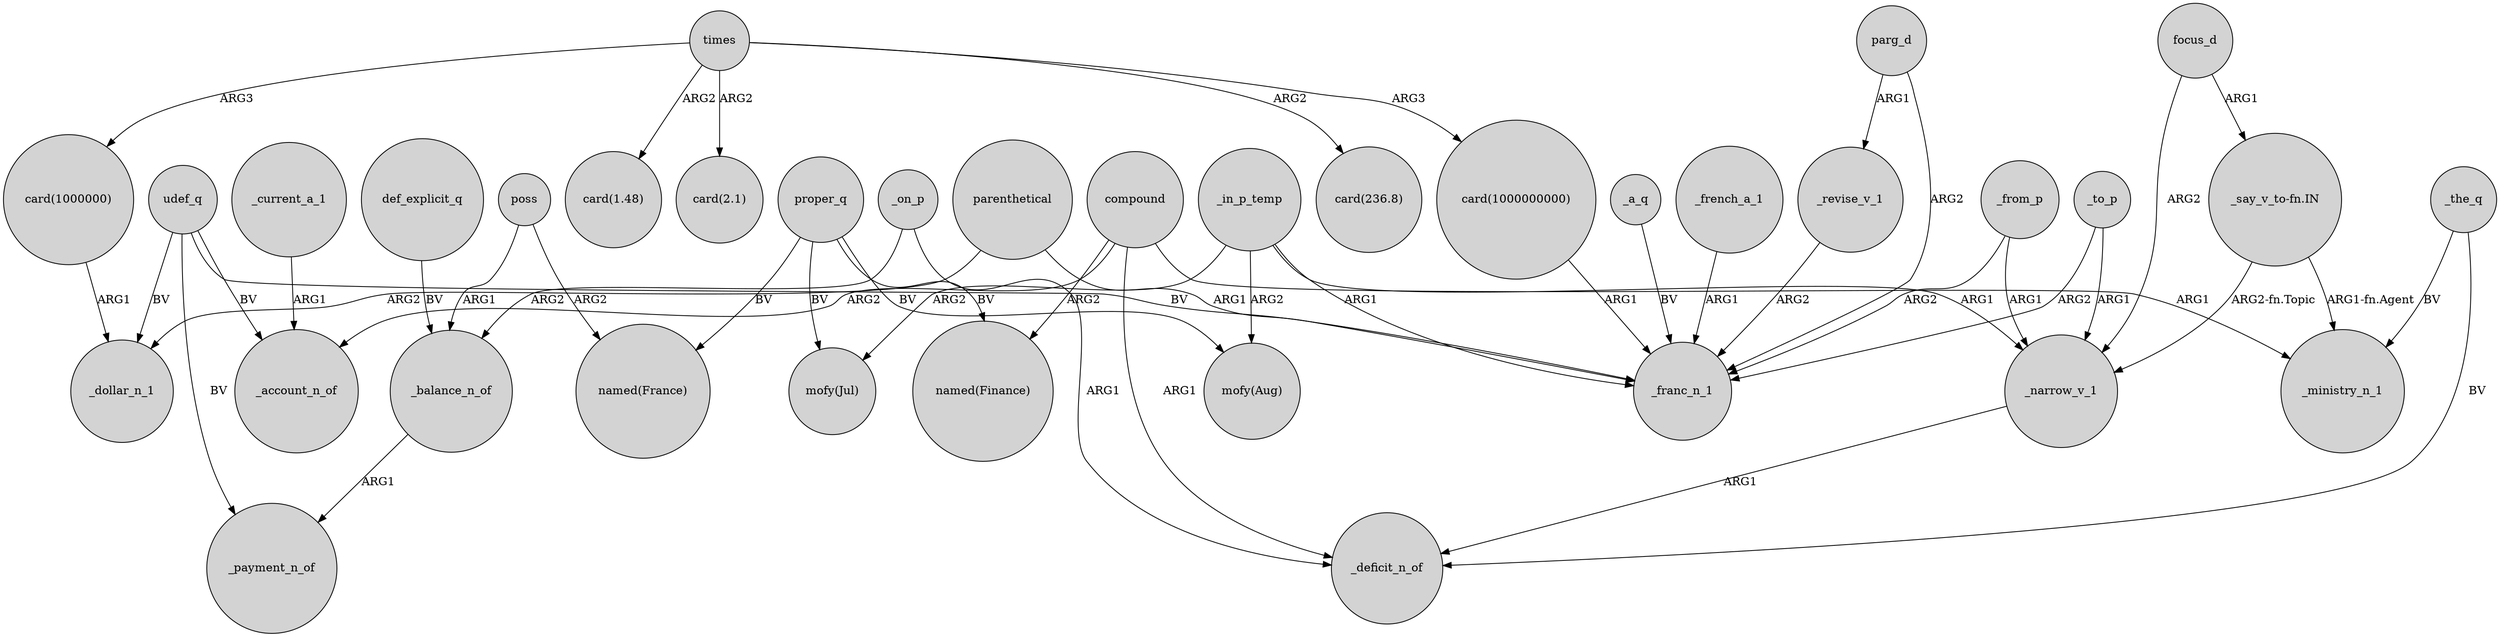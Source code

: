 digraph {
	node [shape=circle style=filled]
	_balance_n_of -> _payment_n_of [label=ARG1]
	"card(1000000)" -> _dollar_n_1 [label=ARG1]
	_from_p -> _franc_n_1 [label=ARG2]
	proper_q -> "mofy(Jul)" [label=BV]
	parg_d -> _revise_v_1 [label=ARG1]
	parg_d -> _franc_n_1 [label=ARG2]
	parenthetical -> _franc_n_1 [label=ARG1]
	compound -> "named(Finance)" [label=ARG2]
	proper_q -> "named(France)" [label=BV]
	_the_q -> _ministry_n_1 [label=BV]
	"_say_v_to-fn.IN" -> _ministry_n_1 [label="ARG1-fn.Agent"]
	_revise_v_1 -> _franc_n_1 [label=ARG2]
	_from_p -> _narrow_v_1 [label=ARG1]
	_in_p_temp -> _narrow_v_1 [label=ARG1]
	poss -> "named(France)" [label=ARG2]
	def_explicit_q -> _balance_n_of [label=BV]
	udef_q -> _payment_n_of [label=BV]
	times -> "card(1000000000)" [label=ARG3]
	"card(1000000000)" -> _franc_n_1 [label=ARG1]
	_in_p_temp -> "mofy(Jul)" [label=ARG2]
	_in_p_temp -> "mofy(Aug)" [label=ARG2]
	times -> "card(1000000)" [label=ARG3]
	proper_q -> "mofy(Aug)" [label=BV]
	"_say_v_to-fn.IN" -> _narrow_v_1 [label="ARG2-fn.Topic"]
	compound -> _deficit_n_of [label=ARG1]
	_on_p -> _balance_n_of [label=ARG2]
	compound -> _account_n_of [label=ARG2]
	proper_q -> "named(Finance)" [label=BV]
	udef_q -> _account_n_of [label=BV]
	_a_q -> _franc_n_1 [label=BV]
	_current_a_1 -> _account_n_of [label=ARG1]
	compound -> _ministry_n_1 [label=ARG1]
	focus_d -> _narrow_v_1 [label=ARG2]
	_in_p_temp -> _franc_n_1 [label=ARG1]
	_the_q -> _deficit_n_of [label=BV]
	times -> "card(2.1)" [label=ARG2]
	times -> "card(236.8)" [label=ARG2]
	_french_a_1 -> _franc_n_1 [label=ARG1]
	_to_p -> _narrow_v_1 [label=ARG1]
	udef_q -> _franc_n_1 [label=BV]
	_to_p -> _franc_n_1 [label=ARG2]
	times -> "card(1.48)" [label=ARG2]
	_on_p -> _deficit_n_of [label=ARG1]
	parenthetical -> _dollar_n_1 [label=ARG2]
	_narrow_v_1 -> _deficit_n_of [label=ARG1]
	udef_q -> _dollar_n_1 [label=BV]
	focus_d -> "_say_v_to-fn.IN" [label=ARG1]
	poss -> _balance_n_of [label=ARG1]
}
